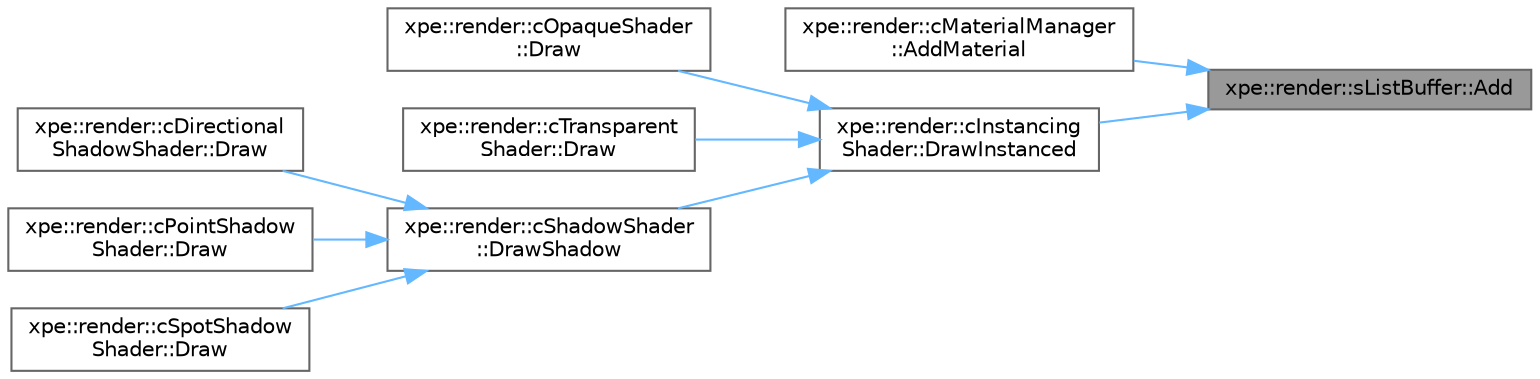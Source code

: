 digraph "xpe::render::sListBuffer::Add"
{
 // LATEX_PDF_SIZE
  bgcolor="transparent";
  edge [fontname=Helvetica,fontsize=10,labelfontname=Helvetica,labelfontsize=10];
  node [fontname=Helvetica,fontsize=10,shape=box,height=0.2,width=0.4];
  rankdir="RL";
  Node1 [id="Node000001",label="xpe::render::sListBuffer::Add",height=0.2,width=0.4,color="gray40", fillcolor="grey60", style="filled", fontcolor="black",tooltip=" "];
  Node1 -> Node2 [id="edge25_Node000001_Node000002",dir="back",color="steelblue1",style="solid",tooltip=" "];
  Node2 [id="Node000002",label="xpe::render::cMaterialManager\l::AddMaterial",height=0.2,width=0.4,color="grey40", fillcolor="white", style="filled",URL="$classxpe_1_1render_1_1c_material_manager.html#a6b824ebed9ce5b4d7a2c4a33cefdb3f4",tooltip=" "];
  Node1 -> Node3 [id="edge26_Node000001_Node000003",dir="back",color="steelblue1",style="solid",tooltip=" "];
  Node3 [id="Node000003",label="xpe::render::cInstancing\lShader::DrawInstanced",height=0.2,width=0.4,color="grey40", fillcolor="white", style="filled",URL="$classxpe_1_1render_1_1c_instancing_shader.html#a8aff797e93842eabe1565da005bad1f9",tooltip=" "];
  Node3 -> Node4 [id="edge27_Node000003_Node000004",dir="back",color="steelblue1",style="solid",tooltip=" "];
  Node4 [id="Node000004",label="xpe::render::cOpaqueShader\l::Draw",height=0.2,width=0.4,color="grey40", fillcolor="white", style="filled",URL="$classxpe_1_1render_1_1c_opaque_shader.html#a7b7b6a8e853bb0188f55d26cc5ce23e4",tooltip=" "];
  Node3 -> Node5 [id="edge28_Node000003_Node000005",dir="back",color="steelblue1",style="solid",tooltip=" "];
  Node5 [id="Node000005",label="xpe::render::cTransparent\lShader::Draw",height=0.2,width=0.4,color="grey40", fillcolor="white", style="filled",URL="$classxpe_1_1render_1_1c_transparent_shader.html#a41136b4dbad82e1306bed55c264f3772",tooltip=" "];
  Node3 -> Node6 [id="edge29_Node000003_Node000006",dir="back",color="steelblue1",style="solid",tooltip=" "];
  Node6 [id="Node000006",label="xpe::render::cShadowShader\l::DrawShadow",height=0.2,width=0.4,color="grey40", fillcolor="white", style="filled",URL="$classxpe_1_1render_1_1c_shadow_shader.html#a96fe11cf22a10fcc79bd896e3237ae59",tooltip=" "];
  Node6 -> Node7 [id="edge30_Node000006_Node000007",dir="back",color="steelblue1",style="solid",tooltip=" "];
  Node7 [id="Node000007",label="xpe::render::cDirectional\lShadowShader::Draw",height=0.2,width=0.4,color="grey40", fillcolor="white", style="filled",URL="$classxpe_1_1render_1_1c_directional_shadow_shader.html#af7c943a5a94f8f5b5d9def4b96b418e8",tooltip=" "];
  Node6 -> Node8 [id="edge31_Node000006_Node000008",dir="back",color="steelblue1",style="solid",tooltip=" "];
  Node8 [id="Node000008",label="xpe::render::cPointShadow\lShader::Draw",height=0.2,width=0.4,color="grey40", fillcolor="white", style="filled",URL="$classxpe_1_1render_1_1c_point_shadow_shader.html#a1113634e6e17cea7bea8395707aa809b",tooltip=" "];
  Node6 -> Node9 [id="edge32_Node000006_Node000009",dir="back",color="steelblue1",style="solid",tooltip=" "];
  Node9 [id="Node000009",label="xpe::render::cSpotShadow\lShader::Draw",height=0.2,width=0.4,color="grey40", fillcolor="white", style="filled",URL="$classxpe_1_1render_1_1c_spot_shadow_shader.html#a110c7db6532938ddfb6a93f0a48b8439",tooltip=" "];
}
